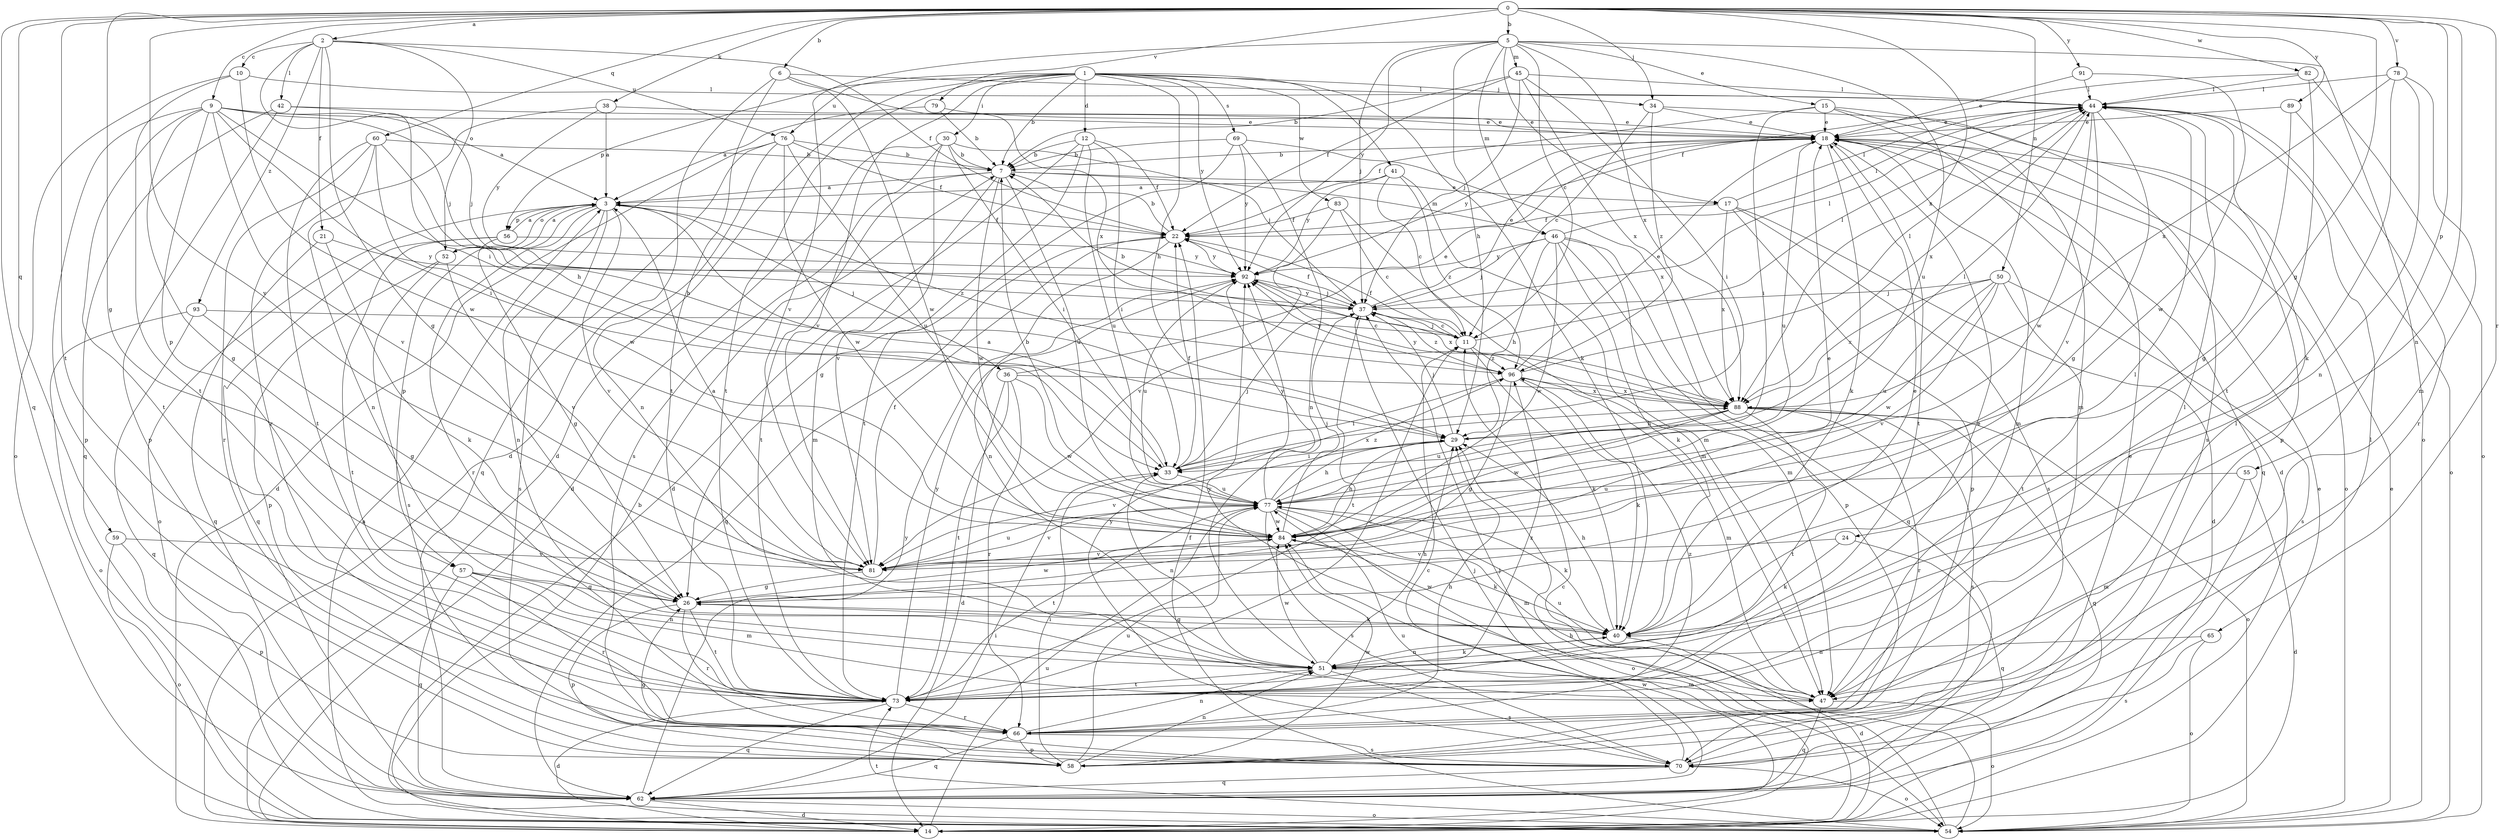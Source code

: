 strict digraph  {
0;
1;
2;
3;
5;
6;
7;
9;
10;
11;
12;
14;
15;
17;
18;
21;
22;
24;
26;
29;
30;
33;
34;
36;
37;
38;
40;
41;
42;
44;
45;
46;
47;
50;
51;
52;
54;
55;
56;
57;
58;
59;
60;
62;
65;
66;
69;
70;
73;
76;
77;
78;
79;
81;
82;
83;
84;
88;
89;
91;
92;
93;
96;
0 -> 2  [label=a];
0 -> 5  [label=b];
0 -> 6  [label=b];
0 -> 9  [label=c];
0 -> 24  [label=g];
0 -> 26  [label=g];
0 -> 34  [label=j];
0 -> 38  [label=k];
0 -> 50  [label=n];
0 -> 51  [label=n];
0 -> 55  [label=p];
0 -> 59  [label=q];
0 -> 60  [label=q];
0 -> 62  [label=q];
0 -> 65  [label=r];
0 -> 73  [label=t];
0 -> 78  [label=v];
0 -> 79  [label=v];
0 -> 81  [label=v];
0 -> 82  [label=w];
0 -> 88  [label=x];
0 -> 89  [label=y];
0 -> 91  [label=y];
1 -> 7  [label=b];
1 -> 12  [label=d];
1 -> 14  [label=d];
1 -> 29  [label=h];
1 -> 30  [label=i];
1 -> 34  [label=j];
1 -> 40  [label=k];
1 -> 41  [label=l];
1 -> 56  [label=p];
1 -> 69  [label=s];
1 -> 73  [label=t];
1 -> 76  [label=u];
1 -> 81  [label=v];
1 -> 83  [label=w];
1 -> 92  [label=y];
2 -> 10  [label=c];
2 -> 21  [label=f];
2 -> 22  [label=f];
2 -> 26  [label=g];
2 -> 33  [label=i];
2 -> 42  [label=l];
2 -> 52  [label=o];
2 -> 76  [label=u];
2 -> 93  [label=z];
3 -> 22  [label=f];
3 -> 36  [label=j];
3 -> 51  [label=n];
3 -> 52  [label=o];
3 -> 54  [label=o];
3 -> 56  [label=p];
3 -> 57  [label=p];
3 -> 66  [label=r];
3 -> 70  [label=s];
3 -> 81  [label=v];
3 -> 96  [label=z];
5 -> 11  [label=c];
5 -> 15  [label=e];
5 -> 17  [label=e];
5 -> 29  [label=h];
5 -> 37  [label=j];
5 -> 45  [label=m];
5 -> 46  [label=m];
5 -> 54  [label=o];
5 -> 77  [label=u];
5 -> 81  [label=v];
5 -> 88  [label=x];
5 -> 92  [label=y];
6 -> 14  [label=d];
6 -> 44  [label=l];
6 -> 73  [label=t];
6 -> 84  [label=w];
6 -> 88  [label=x];
7 -> 3  [label=a];
7 -> 17  [label=e];
7 -> 46  [label=m];
7 -> 47  [label=m];
7 -> 73  [label=t];
7 -> 77  [label=u];
7 -> 84  [label=w];
9 -> 3  [label=a];
9 -> 18  [label=e];
9 -> 26  [label=g];
9 -> 29  [label=h];
9 -> 33  [label=i];
9 -> 37  [label=j];
9 -> 57  [label=p];
9 -> 58  [label=p];
9 -> 73  [label=t];
9 -> 81  [label=v];
10 -> 44  [label=l];
10 -> 54  [label=o];
10 -> 73  [label=t];
10 -> 84  [label=w];
11 -> 7  [label=b];
11 -> 22  [label=f];
11 -> 37  [label=j];
11 -> 40  [label=k];
11 -> 44  [label=l];
11 -> 96  [label=z];
12 -> 7  [label=b];
12 -> 14  [label=d];
12 -> 22  [label=f];
12 -> 26  [label=g];
12 -> 33  [label=i];
12 -> 77  [label=u];
14 -> 18  [label=e];
14 -> 29  [label=h];
14 -> 37  [label=j];
14 -> 77  [label=u];
14 -> 84  [label=w];
15 -> 14  [label=d];
15 -> 18  [label=e];
15 -> 22  [label=f];
15 -> 33  [label=i];
15 -> 47  [label=m];
15 -> 70  [label=s];
17 -> 14  [label=d];
17 -> 22  [label=f];
17 -> 44  [label=l];
17 -> 58  [label=p];
17 -> 70  [label=s];
17 -> 88  [label=x];
18 -> 7  [label=b];
18 -> 40  [label=k];
18 -> 47  [label=m];
18 -> 54  [label=o];
18 -> 62  [label=q];
18 -> 73  [label=t];
18 -> 77  [label=u];
18 -> 92  [label=y];
21 -> 40  [label=k];
21 -> 62  [label=q];
21 -> 92  [label=y];
22 -> 7  [label=b];
22 -> 51  [label=n];
22 -> 62  [label=q];
22 -> 92  [label=y];
24 -> 40  [label=k];
24 -> 62  [label=q];
24 -> 81  [label=v];
26 -> 40  [label=k];
26 -> 58  [label=p];
26 -> 66  [label=r];
26 -> 73  [label=t];
26 -> 84  [label=w];
29 -> 33  [label=i];
29 -> 37  [label=j];
29 -> 44  [label=l];
29 -> 81  [label=v];
30 -> 7  [label=b];
30 -> 14  [label=d];
30 -> 33  [label=i];
30 -> 37  [label=j];
30 -> 70  [label=s];
30 -> 81  [label=v];
33 -> 3  [label=a];
33 -> 22  [label=f];
33 -> 37  [label=j];
33 -> 51  [label=n];
33 -> 77  [label=u];
33 -> 88  [label=x];
34 -> 11  [label=c];
34 -> 18  [label=e];
34 -> 58  [label=p];
34 -> 96  [label=z];
36 -> 14  [label=d];
36 -> 18  [label=e];
36 -> 66  [label=r];
36 -> 73  [label=t];
36 -> 84  [label=w];
36 -> 88  [label=x];
37 -> 11  [label=c];
37 -> 18  [label=e];
37 -> 22  [label=f];
37 -> 44  [label=l];
37 -> 73  [label=t];
37 -> 92  [label=y];
37 -> 96  [label=z];
38 -> 3  [label=a];
38 -> 18  [label=e];
38 -> 66  [label=r];
38 -> 92  [label=y];
40 -> 14  [label=d];
40 -> 18  [label=e];
40 -> 26  [label=g];
40 -> 29  [label=h];
40 -> 44  [label=l];
40 -> 51  [label=n];
40 -> 84  [label=w];
41 -> 3  [label=a];
41 -> 11  [label=c];
41 -> 47  [label=m];
41 -> 92  [label=y];
41 -> 96  [label=z];
42 -> 18  [label=e];
42 -> 37  [label=j];
42 -> 58  [label=p];
42 -> 62  [label=q];
44 -> 18  [label=e];
44 -> 26  [label=g];
44 -> 54  [label=o];
44 -> 81  [label=v];
44 -> 84  [label=w];
44 -> 88  [label=x];
45 -> 7  [label=b];
45 -> 22  [label=f];
45 -> 33  [label=i];
45 -> 37  [label=j];
45 -> 44  [label=l];
45 -> 88  [label=x];
46 -> 29  [label=h];
46 -> 37  [label=j];
46 -> 40  [label=k];
46 -> 44  [label=l];
46 -> 47  [label=m];
46 -> 58  [label=p];
46 -> 62  [label=q];
46 -> 84  [label=w];
46 -> 92  [label=y];
47 -> 44  [label=l];
47 -> 54  [label=o];
47 -> 62  [label=q];
47 -> 77  [label=u];
47 -> 92  [label=y];
50 -> 37  [label=j];
50 -> 70  [label=s];
50 -> 73  [label=t];
50 -> 77  [label=u];
50 -> 81  [label=v];
50 -> 84  [label=w];
50 -> 88  [label=x];
51 -> 29  [label=h];
51 -> 40  [label=k];
51 -> 47  [label=m];
51 -> 70  [label=s];
51 -> 73  [label=t];
51 -> 84  [label=w];
52 -> 3  [label=a];
52 -> 58  [label=p];
52 -> 70  [label=s];
52 -> 81  [label=v];
54 -> 3  [label=a];
54 -> 7  [label=b];
54 -> 11  [label=c];
54 -> 18  [label=e];
54 -> 22  [label=f];
54 -> 37  [label=j];
54 -> 73  [label=t];
55 -> 14  [label=d];
55 -> 47  [label=m];
55 -> 77  [label=u];
56 -> 3  [label=a];
56 -> 26  [label=g];
56 -> 62  [label=q];
56 -> 73  [label=t];
56 -> 92  [label=y];
57 -> 26  [label=g];
57 -> 47  [label=m];
57 -> 51  [label=n];
57 -> 62  [label=q];
57 -> 66  [label=r];
58 -> 33  [label=i];
58 -> 44  [label=l];
58 -> 51  [label=n];
58 -> 77  [label=u];
58 -> 84  [label=w];
59 -> 54  [label=o];
59 -> 58  [label=p];
59 -> 81  [label=v];
60 -> 7  [label=b];
60 -> 29  [label=h];
60 -> 51  [label=n];
60 -> 66  [label=r];
60 -> 73  [label=t];
60 -> 84  [label=w];
62 -> 11  [label=c];
62 -> 14  [label=d];
62 -> 33  [label=i];
62 -> 54  [label=o];
62 -> 92  [label=y];
65 -> 51  [label=n];
65 -> 54  [label=o];
65 -> 70  [label=s];
66 -> 29  [label=h];
66 -> 44  [label=l];
66 -> 51  [label=n];
66 -> 58  [label=p];
66 -> 62  [label=q];
66 -> 70  [label=s];
66 -> 96  [label=z];
69 -> 7  [label=b];
69 -> 51  [label=n];
69 -> 73  [label=t];
69 -> 88  [label=x];
69 -> 92  [label=y];
70 -> 18  [label=e];
70 -> 26  [label=g];
70 -> 54  [label=o];
70 -> 62  [label=q];
70 -> 77  [label=u];
70 -> 92  [label=y];
73 -> 11  [label=c];
73 -> 14  [label=d];
73 -> 18  [label=e];
73 -> 62  [label=q];
73 -> 66  [label=r];
73 -> 92  [label=y];
73 -> 96  [label=z];
76 -> 7  [label=b];
76 -> 14  [label=d];
76 -> 22  [label=f];
76 -> 51  [label=n];
76 -> 62  [label=q];
76 -> 77  [label=u];
76 -> 84  [label=w];
77 -> 7  [label=b];
77 -> 29  [label=h];
77 -> 40  [label=k];
77 -> 47  [label=m];
77 -> 54  [label=o];
77 -> 70  [label=s];
77 -> 73  [label=t];
77 -> 81  [label=v];
77 -> 84  [label=w];
77 -> 92  [label=y];
77 -> 96  [label=z];
78 -> 40  [label=k];
78 -> 44  [label=l];
78 -> 47  [label=m];
78 -> 51  [label=n];
78 -> 88  [label=x];
79 -> 3  [label=a];
79 -> 7  [label=b];
79 -> 18  [label=e];
81 -> 3  [label=a];
81 -> 18  [label=e];
81 -> 22  [label=f];
81 -> 26  [label=g];
81 -> 77  [label=u];
82 -> 22  [label=f];
82 -> 44  [label=l];
82 -> 54  [label=o];
82 -> 73  [label=t];
83 -> 11  [label=c];
83 -> 22  [label=f];
83 -> 47  [label=m];
83 -> 81  [label=v];
84 -> 29  [label=h];
84 -> 37  [label=j];
84 -> 40  [label=k];
84 -> 81  [label=v];
88 -> 29  [label=h];
88 -> 54  [label=o];
88 -> 62  [label=q];
88 -> 66  [label=r];
88 -> 70  [label=s];
88 -> 73  [label=t];
88 -> 77  [label=u];
88 -> 84  [label=w];
88 -> 92  [label=y];
89 -> 18  [label=e];
89 -> 26  [label=g];
89 -> 66  [label=r];
91 -> 18  [label=e];
91 -> 44  [label=l];
91 -> 84  [label=w];
92 -> 37  [label=j];
92 -> 77  [label=u];
92 -> 88  [label=x];
93 -> 11  [label=c];
93 -> 26  [label=g];
93 -> 54  [label=o];
93 -> 62  [label=q];
96 -> 18  [label=e];
96 -> 26  [label=g];
96 -> 33  [label=i];
96 -> 40  [label=k];
96 -> 44  [label=l];
96 -> 47  [label=m];
96 -> 88  [label=x];
96 -> 92  [label=y];
}
